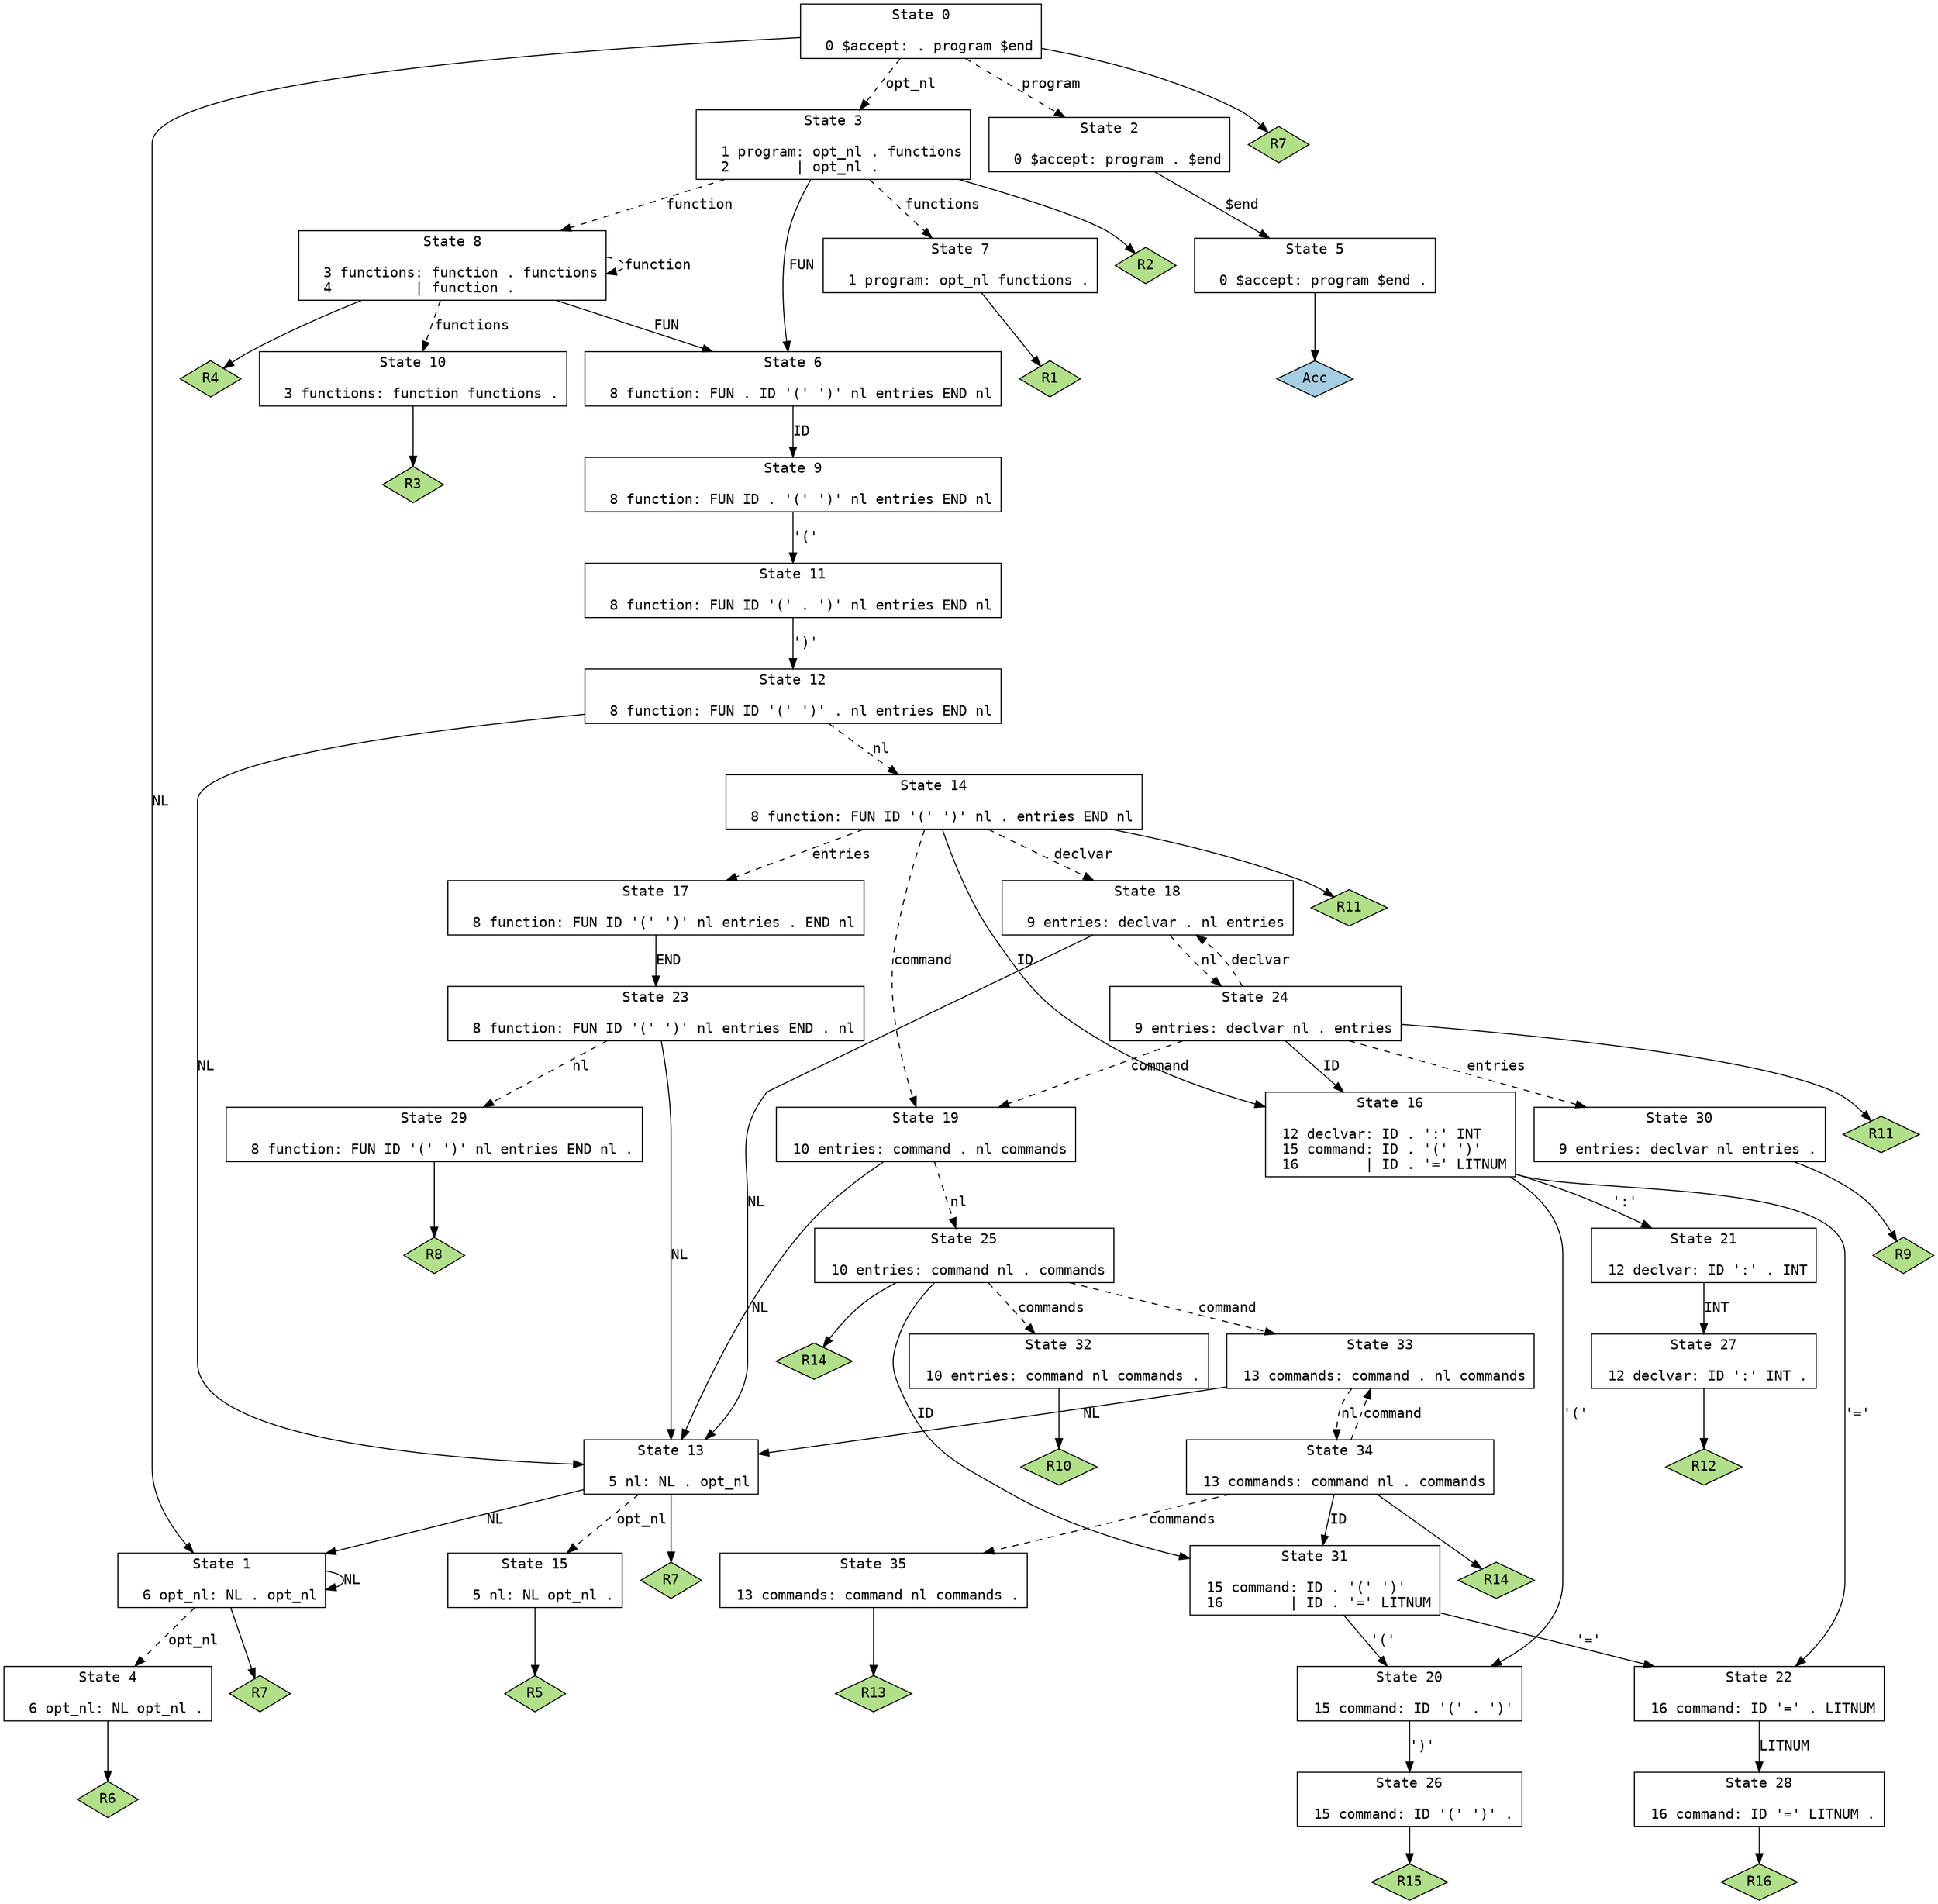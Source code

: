 // Generated by GNU Bison 3.0.2.
// Report bugs to <bug-bison@gnu.org>.
// Home page: <http://www.gnu.org/software/bison/>.

digraph "micro-0.y"
{
  node [fontname = courier, shape = box, colorscheme = paired6]
  edge [fontname = courier]

  0 [label="State 0\n\l  0 $accept: . program $end\l"]
  0 -> 1 [style=solid label="NL"]
  0 -> 2 [style=dashed label="program"]
  0 -> 3 [style=dashed label="opt_nl"]
  0 -> "0R7" [style=solid]
 "0R7" [label="R7", fillcolor=3, shape=diamond, style=filled]
  1 [label="State 1\n\l  6 opt_nl: NL . opt_nl\l"]
  1 -> 1 [style=solid label="NL"]
  1 -> 4 [style=dashed label="opt_nl"]
  1 -> "1R7" [style=solid]
 "1R7" [label="R7", fillcolor=3, shape=diamond, style=filled]
  2 [label="State 2\n\l  0 $accept: program . $end\l"]
  2 -> 5 [style=solid label="$end"]
  3 [label="State 3\n\l  1 program: opt_nl . functions\l  2        | opt_nl .\l"]
  3 -> 6 [style=solid label="FUN"]
  3 -> 7 [style=dashed label="functions"]
  3 -> 8 [style=dashed label="function"]
  3 -> "3R2" [style=solid]
 "3R2" [label="R2", fillcolor=3, shape=diamond, style=filled]
  4 [label="State 4\n\l  6 opt_nl: NL opt_nl .\l"]
  4 -> "4R6" [style=solid]
 "4R6" [label="R6", fillcolor=3, shape=diamond, style=filled]
  5 [label="State 5\n\l  0 $accept: program $end .\l"]
  5 -> "5R0" [style=solid]
 "5R0" [label="Acc", fillcolor=1, shape=diamond, style=filled]
  6 [label="State 6\n\l  8 function: FUN . ID '(' ')' nl entries END nl\l"]
  6 -> 9 [style=solid label="ID"]
  7 [label="State 7\n\l  1 program: opt_nl functions .\l"]
  7 -> "7R1" [style=solid]
 "7R1" [label="R1", fillcolor=3, shape=diamond, style=filled]
  8 [label="State 8\n\l  3 functions: function . functions\l  4          | function .\l"]
  8 -> 6 [style=solid label="FUN"]
  8 -> 10 [style=dashed label="functions"]
  8 -> 8 [style=dashed label="function"]
  8 -> "8R4" [style=solid]
 "8R4" [label="R4", fillcolor=3, shape=diamond, style=filled]
  9 [label="State 9\n\l  8 function: FUN ID . '(' ')' nl entries END nl\l"]
  9 -> 11 [style=solid label="'('"]
  10 [label="State 10\n\l  3 functions: function functions .\l"]
  10 -> "10R3" [style=solid]
 "10R3" [label="R3", fillcolor=3, shape=diamond, style=filled]
  11 [label="State 11\n\l  8 function: FUN ID '(' . ')' nl entries END nl\l"]
  11 -> 12 [style=solid label="')'"]
  12 [label="State 12\n\l  8 function: FUN ID '(' ')' . nl entries END nl\l"]
  12 -> 13 [style=solid label="NL"]
  12 -> 14 [style=dashed label="nl"]
  13 [label="State 13\n\l  5 nl: NL . opt_nl\l"]
  13 -> 1 [style=solid label="NL"]
  13 -> 15 [style=dashed label="opt_nl"]
  13 -> "13R7" [style=solid]
 "13R7" [label="R7", fillcolor=3, shape=diamond, style=filled]
  14 [label="State 14\n\l  8 function: FUN ID '(' ')' nl . entries END nl\l"]
  14 -> 16 [style=solid label="ID"]
  14 -> 17 [style=dashed label="entries"]
  14 -> 18 [style=dashed label="declvar"]
  14 -> 19 [style=dashed label="command"]
  14 -> "14R11" [style=solid]
 "14R11" [label="R11", fillcolor=3, shape=diamond, style=filled]
  15 [label="State 15\n\l  5 nl: NL opt_nl .\l"]
  15 -> "15R5" [style=solid]
 "15R5" [label="R5", fillcolor=3, shape=diamond, style=filled]
  16 [label="State 16\n\l 12 declvar: ID . ':' INT\l 15 command: ID . '(' ')'\l 16        | ID . '=' LITNUM\l"]
  16 -> 20 [style=solid label="'('"]
  16 -> 21 [style=solid label="':'"]
  16 -> 22 [style=solid label="'='"]
  17 [label="State 17\n\l  8 function: FUN ID '(' ')' nl entries . END nl\l"]
  17 -> 23 [style=solid label="END"]
  18 [label="State 18\n\l  9 entries: declvar . nl entries\l"]
  18 -> 13 [style=solid label="NL"]
  18 -> 24 [style=dashed label="nl"]
  19 [label="State 19\n\l 10 entries: command . nl commands\l"]
  19 -> 13 [style=solid label="NL"]
  19 -> 25 [style=dashed label="nl"]
  20 [label="State 20\n\l 15 command: ID '(' . ')'\l"]
  20 -> 26 [style=solid label="')'"]
  21 [label="State 21\n\l 12 declvar: ID ':' . INT\l"]
  21 -> 27 [style=solid label="INT"]
  22 [label="State 22\n\l 16 command: ID '=' . LITNUM\l"]
  22 -> 28 [style=solid label="LITNUM"]
  23 [label="State 23\n\l  8 function: FUN ID '(' ')' nl entries END . nl\l"]
  23 -> 13 [style=solid label="NL"]
  23 -> 29 [style=dashed label="nl"]
  24 [label="State 24\n\l  9 entries: declvar nl . entries\l"]
  24 -> 16 [style=solid label="ID"]
  24 -> 30 [style=dashed label="entries"]
  24 -> 18 [style=dashed label="declvar"]
  24 -> 19 [style=dashed label="command"]
  24 -> "24R11" [style=solid]
 "24R11" [label="R11", fillcolor=3, shape=diamond, style=filled]
  25 [label="State 25\n\l 10 entries: command nl . commands\l"]
  25 -> 31 [style=solid label="ID"]
  25 -> 32 [style=dashed label="commands"]
  25 -> 33 [style=dashed label="command"]
  25 -> "25R14" [style=solid]
 "25R14" [label="R14", fillcolor=3, shape=diamond, style=filled]
  26 [label="State 26\n\l 15 command: ID '(' ')' .\l"]
  26 -> "26R15" [style=solid]
 "26R15" [label="R15", fillcolor=3, shape=diamond, style=filled]
  27 [label="State 27\n\l 12 declvar: ID ':' INT .\l"]
  27 -> "27R12" [style=solid]
 "27R12" [label="R12", fillcolor=3, shape=diamond, style=filled]
  28 [label="State 28\n\l 16 command: ID '=' LITNUM .\l"]
  28 -> "28R16" [style=solid]
 "28R16" [label="R16", fillcolor=3, shape=diamond, style=filled]
  29 [label="State 29\n\l  8 function: FUN ID '(' ')' nl entries END nl .\l"]
  29 -> "29R8" [style=solid]
 "29R8" [label="R8", fillcolor=3, shape=diamond, style=filled]
  30 [label="State 30\n\l  9 entries: declvar nl entries .\l"]
  30 -> "30R9" [style=solid]
 "30R9" [label="R9", fillcolor=3, shape=diamond, style=filled]
  31 [label="State 31\n\l 15 command: ID . '(' ')'\l 16        | ID . '=' LITNUM\l"]
  31 -> 20 [style=solid label="'('"]
  31 -> 22 [style=solid label="'='"]
  32 [label="State 32\n\l 10 entries: command nl commands .\l"]
  32 -> "32R10" [style=solid]
 "32R10" [label="R10", fillcolor=3, shape=diamond, style=filled]
  33 [label="State 33\n\l 13 commands: command . nl commands\l"]
  33 -> 13 [style=solid label="NL"]
  33 -> 34 [style=dashed label="nl"]
  34 [label="State 34\n\l 13 commands: command nl . commands\l"]
  34 -> 31 [style=solid label="ID"]
  34 -> 35 [style=dashed label="commands"]
  34 -> 33 [style=dashed label="command"]
  34 -> "34R14" [style=solid]
 "34R14" [label="R14", fillcolor=3, shape=diamond, style=filled]
  35 [label="State 35\n\l 13 commands: command nl commands .\l"]
  35 -> "35R13" [style=solid]
 "35R13" [label="R13", fillcolor=3, shape=diamond, style=filled]
}
